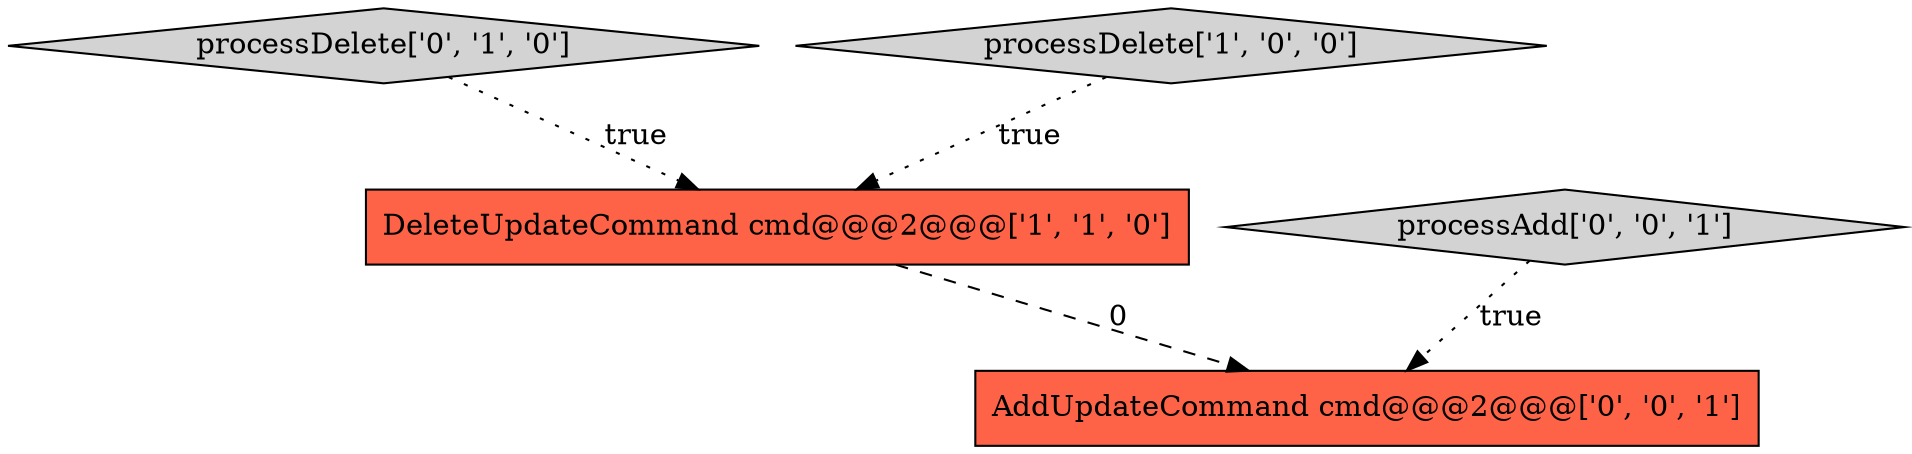digraph {
4 [style = filled, label = "AddUpdateCommand cmd@@@2@@@['0', '0', '1']", fillcolor = tomato, shape = box image = "AAA0AAABBB3BBB"];
2 [style = filled, label = "processDelete['0', '1', '0']", fillcolor = lightgray, shape = diamond image = "AAA0AAABBB2BBB"];
0 [style = filled, label = "processDelete['1', '0', '0']", fillcolor = lightgray, shape = diamond image = "AAA0AAABBB1BBB"];
1 [style = filled, label = "DeleteUpdateCommand cmd@@@2@@@['1', '1', '0']", fillcolor = tomato, shape = box image = "AAA0AAABBB1BBB"];
3 [style = filled, label = "processAdd['0', '0', '1']", fillcolor = lightgray, shape = diamond image = "AAA0AAABBB3BBB"];
2->1 [style = dotted, label="true"];
0->1 [style = dotted, label="true"];
3->4 [style = dotted, label="true"];
1->4 [style = dashed, label="0"];
}
